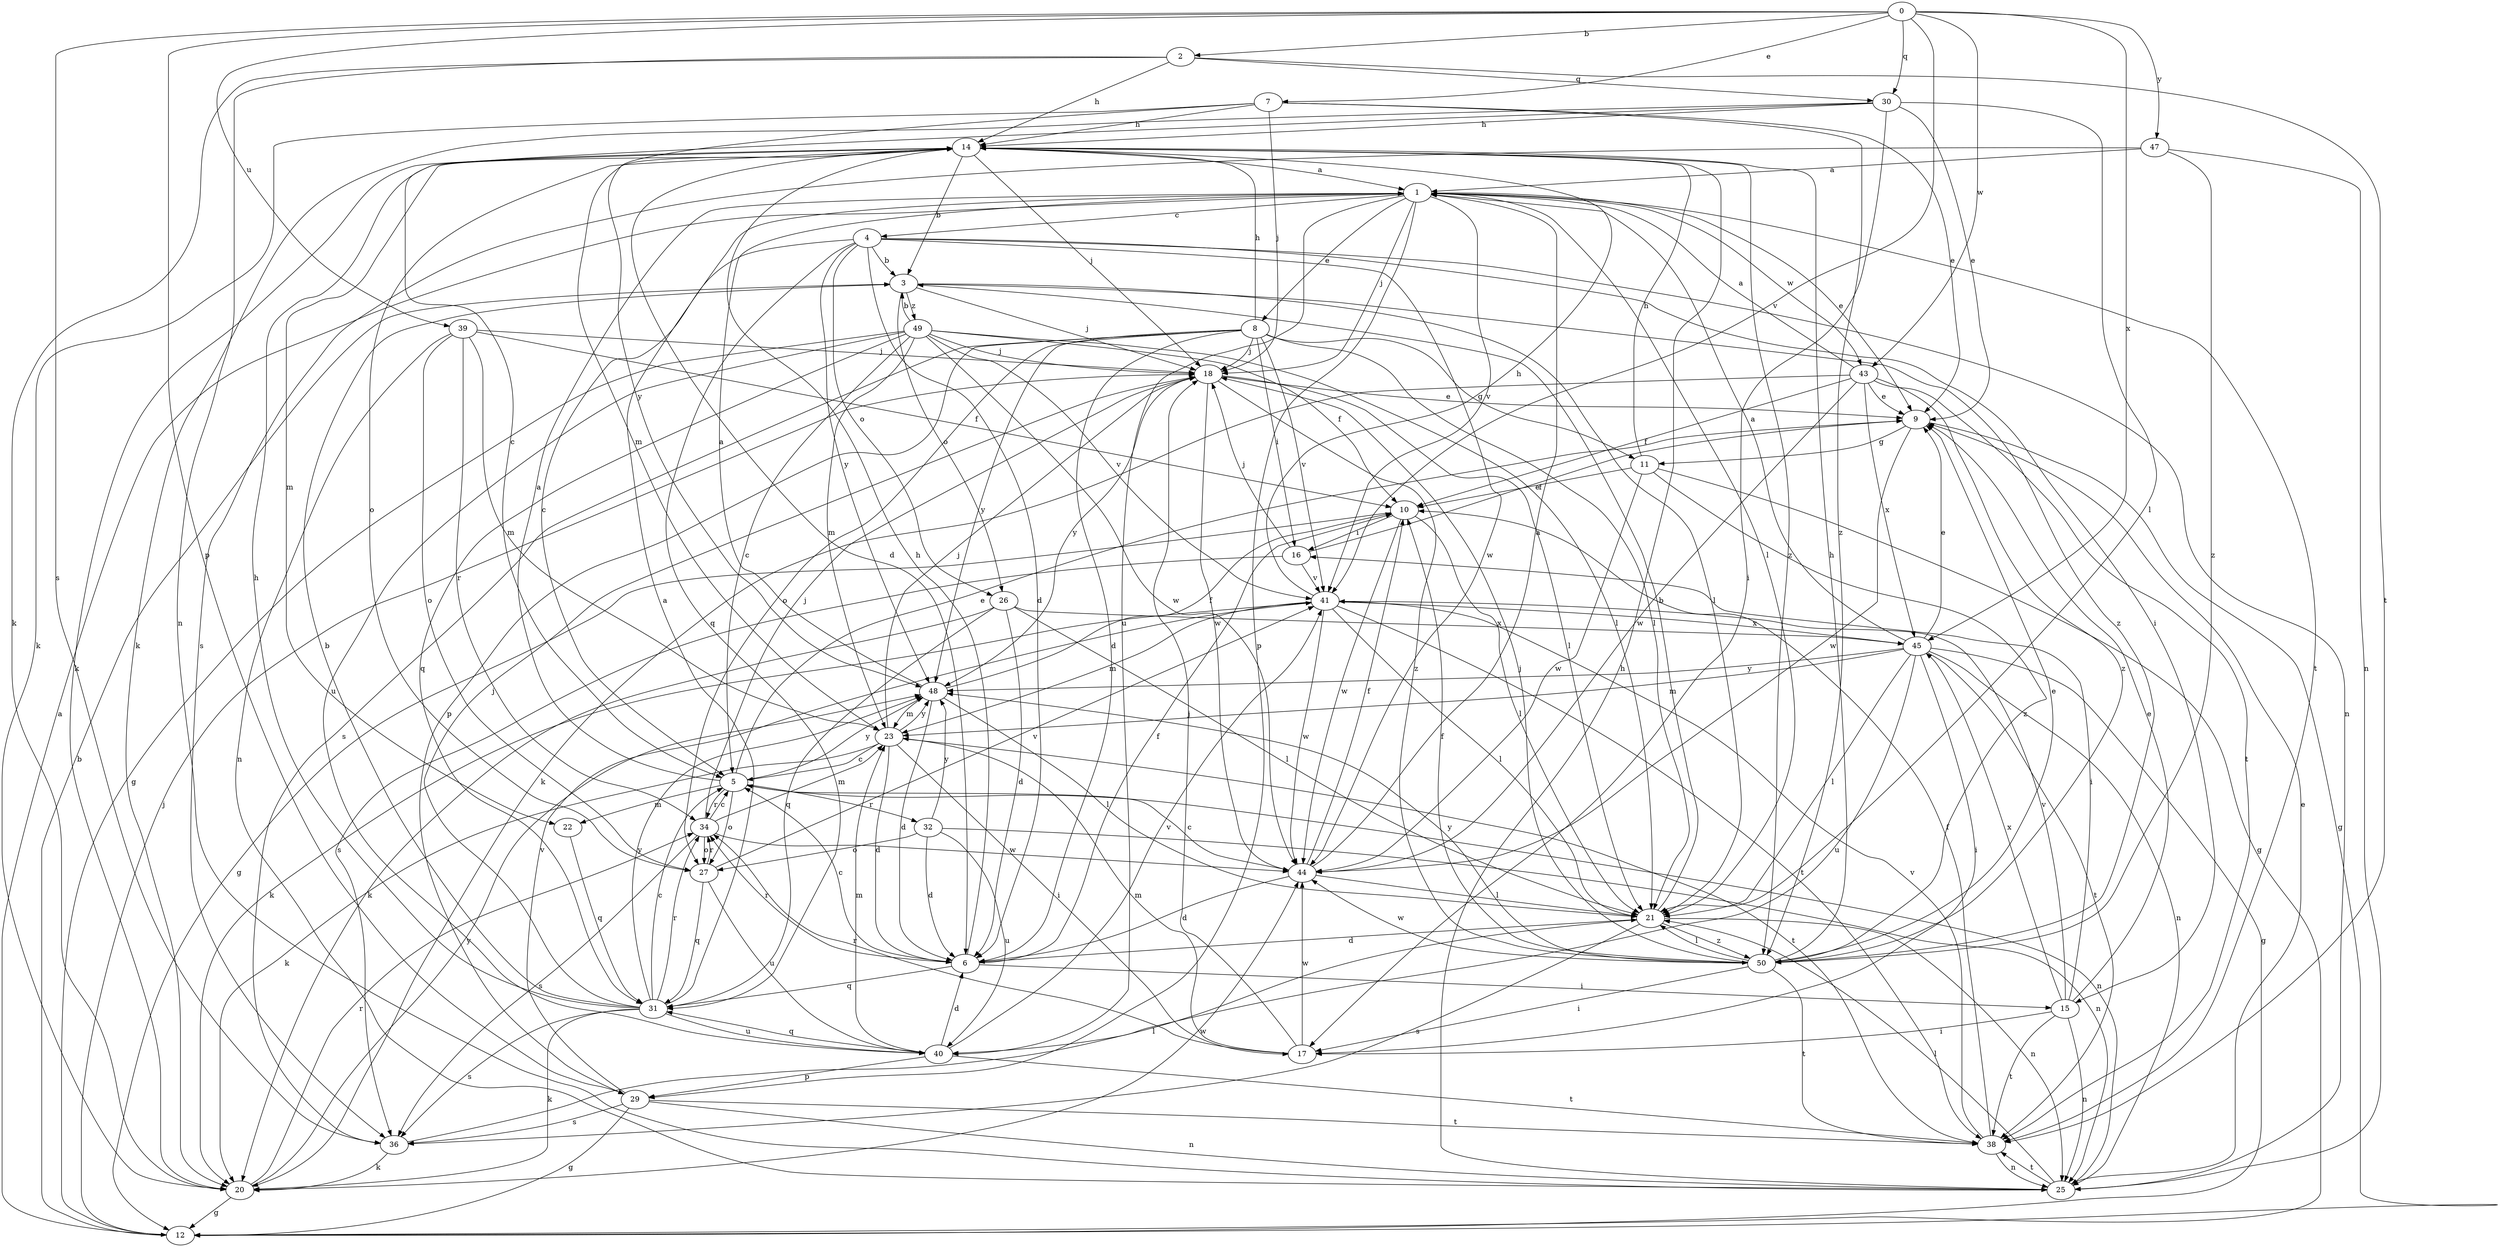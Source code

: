 strict digraph  {
0;
1;
2;
3;
4;
5;
6;
7;
8;
9;
10;
11;
12;
14;
15;
16;
17;
18;
20;
21;
22;
23;
25;
26;
27;
29;
30;
31;
32;
34;
36;
38;
39;
40;
41;
43;
44;
45;
47;
48;
49;
50;
0 -> 2  [label=b];
0 -> 7  [label=e];
0 -> 29  [label=p];
0 -> 30  [label=q];
0 -> 36  [label=s];
0 -> 39  [label=u];
0 -> 41  [label=v];
0 -> 43  [label=w];
0 -> 45  [label=x];
0 -> 47  [label=y];
1 -> 4  [label=c];
1 -> 8  [label=e];
1 -> 9  [label=e];
1 -> 18  [label=j];
1 -> 21  [label=l];
1 -> 29  [label=p];
1 -> 38  [label=t];
1 -> 40  [label=u];
1 -> 41  [label=v];
1 -> 43  [label=w];
2 -> 14  [label=h];
2 -> 20  [label=k];
2 -> 25  [label=n];
2 -> 30  [label=q];
2 -> 38  [label=t];
3 -> 18  [label=j];
3 -> 21  [label=l];
3 -> 26  [label=o];
3 -> 49  [label=z];
3 -> 50  [label=z];
4 -> 3  [label=b];
4 -> 5  [label=c];
4 -> 6  [label=d];
4 -> 15  [label=i];
4 -> 25  [label=n];
4 -> 26  [label=o];
4 -> 31  [label=q];
4 -> 44  [label=w];
4 -> 48  [label=y];
5 -> 1  [label=a];
5 -> 9  [label=e];
5 -> 22  [label=m];
5 -> 25  [label=n];
5 -> 27  [label=o];
5 -> 32  [label=r];
5 -> 34  [label=r];
5 -> 48  [label=y];
6 -> 5  [label=c];
6 -> 10  [label=f];
6 -> 14  [label=h];
6 -> 15  [label=i];
6 -> 31  [label=q];
6 -> 34  [label=r];
7 -> 9  [label=e];
7 -> 14  [label=h];
7 -> 18  [label=j];
7 -> 20  [label=k];
7 -> 48  [label=y];
7 -> 50  [label=z];
8 -> 6  [label=d];
8 -> 11  [label=g];
8 -> 14  [label=h];
8 -> 16  [label=i];
8 -> 18  [label=j];
8 -> 21  [label=l];
8 -> 27  [label=o];
8 -> 29  [label=p];
8 -> 36  [label=s];
8 -> 41  [label=v];
8 -> 48  [label=y];
9 -> 11  [label=g];
9 -> 12  [label=g];
9 -> 44  [label=w];
10 -> 12  [label=g];
10 -> 16  [label=i];
10 -> 21  [label=l];
10 -> 44  [label=w];
11 -> 10  [label=f];
11 -> 12  [label=g];
11 -> 14  [label=h];
11 -> 44  [label=w];
11 -> 50  [label=z];
12 -> 1  [label=a];
12 -> 3  [label=b];
12 -> 18  [label=j];
14 -> 1  [label=a];
14 -> 3  [label=b];
14 -> 6  [label=d];
14 -> 18  [label=j];
14 -> 20  [label=k];
14 -> 22  [label=m];
14 -> 23  [label=m];
14 -> 27  [label=o];
14 -> 50  [label=z];
15 -> 9  [label=e];
15 -> 16  [label=i];
15 -> 17  [label=i];
15 -> 25  [label=n];
15 -> 38  [label=t];
15 -> 41  [label=v];
15 -> 45  [label=x];
16 -> 9  [label=e];
16 -> 18  [label=j];
16 -> 36  [label=s];
16 -> 41  [label=v];
17 -> 18  [label=j];
17 -> 23  [label=m];
17 -> 34  [label=r];
17 -> 44  [label=w];
18 -> 9  [label=e];
18 -> 21  [label=l];
18 -> 44  [label=w];
18 -> 48  [label=y];
18 -> 50  [label=z];
20 -> 12  [label=g];
20 -> 34  [label=r];
20 -> 44  [label=w];
20 -> 48  [label=y];
21 -> 3  [label=b];
21 -> 6  [label=d];
21 -> 25  [label=n];
21 -> 36  [label=s];
21 -> 50  [label=z];
22 -> 31  [label=q];
23 -> 5  [label=c];
23 -> 6  [label=d];
23 -> 17  [label=i];
23 -> 18  [label=j];
23 -> 20  [label=k];
23 -> 38  [label=t];
23 -> 48  [label=y];
25 -> 9  [label=e];
25 -> 14  [label=h];
25 -> 21  [label=l];
25 -> 38  [label=t];
26 -> 6  [label=d];
26 -> 20  [label=k];
26 -> 21  [label=l];
26 -> 31  [label=q];
26 -> 45  [label=x];
27 -> 31  [label=q];
27 -> 34  [label=r];
27 -> 40  [label=u];
27 -> 41  [label=v];
29 -> 12  [label=g];
29 -> 25  [label=n];
29 -> 36  [label=s];
29 -> 38  [label=t];
29 -> 41  [label=v];
30 -> 5  [label=c];
30 -> 9  [label=e];
30 -> 14  [label=h];
30 -> 17  [label=i];
30 -> 20  [label=k];
30 -> 21  [label=l];
31 -> 1  [label=a];
31 -> 3  [label=b];
31 -> 5  [label=c];
31 -> 14  [label=h];
31 -> 18  [label=j];
31 -> 20  [label=k];
31 -> 34  [label=r];
31 -> 36  [label=s];
31 -> 40  [label=u];
31 -> 48  [label=y];
32 -> 6  [label=d];
32 -> 25  [label=n];
32 -> 27  [label=o];
32 -> 40  [label=u];
32 -> 48  [label=y];
34 -> 5  [label=c];
34 -> 18  [label=j];
34 -> 23  [label=m];
34 -> 27  [label=o];
34 -> 36  [label=s];
34 -> 44  [label=w];
36 -> 20  [label=k];
36 -> 21  [label=l];
38 -> 10  [label=f];
38 -> 25  [label=n];
38 -> 41  [label=v];
39 -> 10  [label=f];
39 -> 18  [label=j];
39 -> 23  [label=m];
39 -> 25  [label=n];
39 -> 27  [label=o];
39 -> 34  [label=r];
40 -> 6  [label=d];
40 -> 23  [label=m];
40 -> 29  [label=p];
40 -> 31  [label=q];
40 -> 38  [label=t];
40 -> 41  [label=v];
41 -> 14  [label=h];
41 -> 20  [label=k];
41 -> 21  [label=l];
41 -> 23  [label=m];
41 -> 38  [label=t];
41 -> 44  [label=w];
41 -> 45  [label=x];
43 -> 1  [label=a];
43 -> 9  [label=e];
43 -> 10  [label=f];
43 -> 20  [label=k];
43 -> 38  [label=t];
43 -> 44  [label=w];
43 -> 45  [label=x];
43 -> 50  [label=z];
44 -> 1  [label=a];
44 -> 5  [label=c];
44 -> 6  [label=d];
44 -> 10  [label=f];
44 -> 21  [label=l];
45 -> 1  [label=a];
45 -> 9  [label=e];
45 -> 12  [label=g];
45 -> 17  [label=i];
45 -> 21  [label=l];
45 -> 23  [label=m];
45 -> 25  [label=n];
45 -> 38  [label=t];
45 -> 40  [label=u];
45 -> 48  [label=y];
47 -> 1  [label=a];
47 -> 25  [label=n];
47 -> 36  [label=s];
47 -> 50  [label=z];
48 -> 1  [label=a];
48 -> 6  [label=d];
48 -> 10  [label=f];
48 -> 21  [label=l];
48 -> 23  [label=m];
49 -> 3  [label=b];
49 -> 5  [label=c];
49 -> 10  [label=f];
49 -> 12  [label=g];
49 -> 18  [label=j];
49 -> 21  [label=l];
49 -> 23  [label=m];
49 -> 31  [label=q];
49 -> 40  [label=u];
49 -> 41  [label=v];
49 -> 44  [label=w];
50 -> 9  [label=e];
50 -> 10  [label=f];
50 -> 14  [label=h];
50 -> 17  [label=i];
50 -> 18  [label=j];
50 -> 21  [label=l];
50 -> 38  [label=t];
50 -> 44  [label=w];
50 -> 48  [label=y];
}

